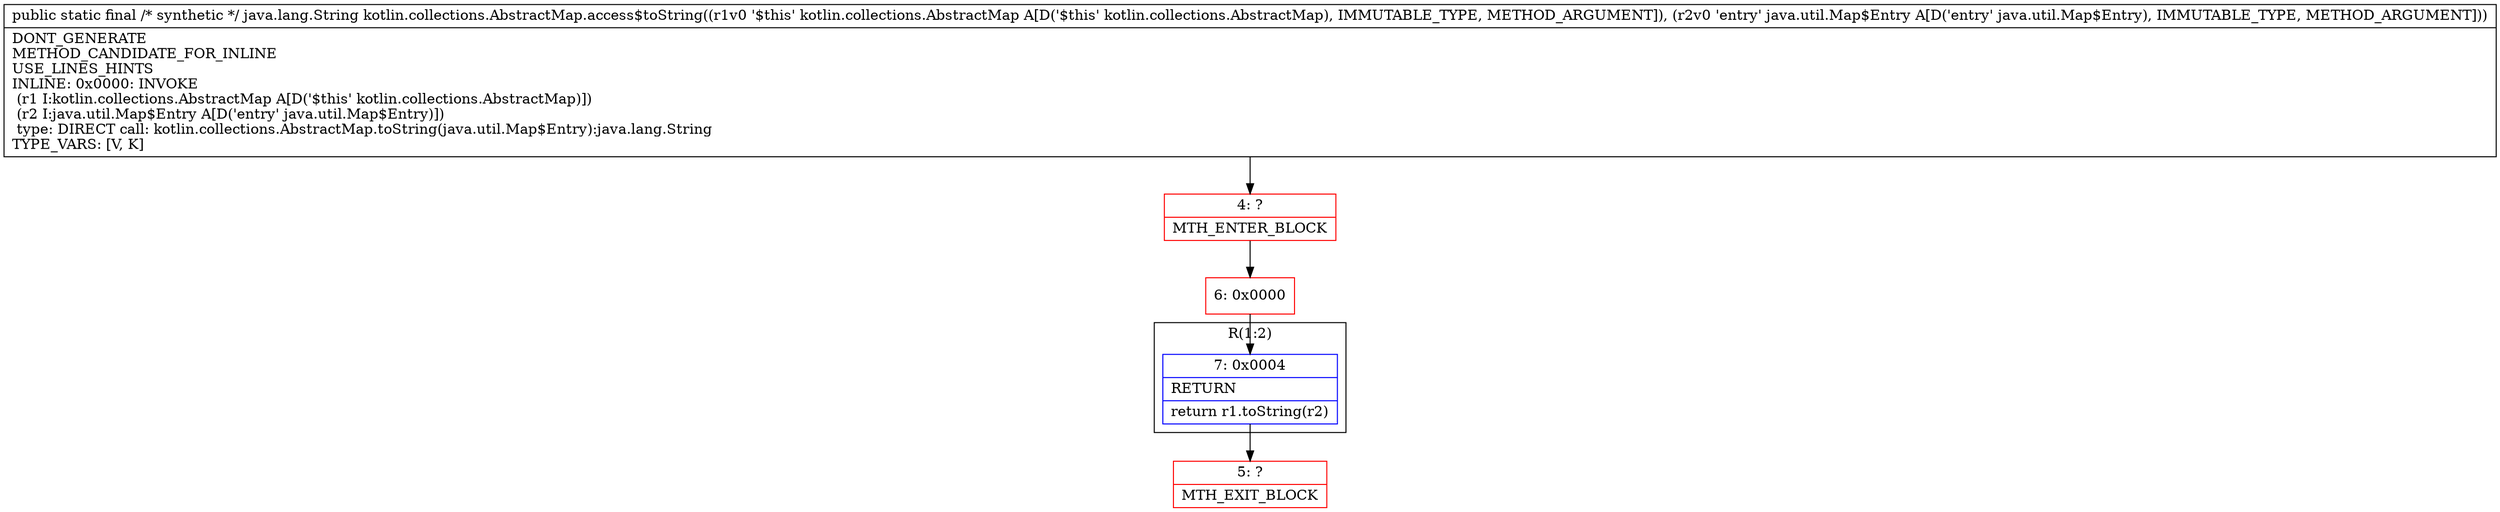 digraph "CFG forkotlin.collections.AbstractMap.access$toString(Lkotlin\/collections\/AbstractMap;Ljava\/util\/Map$Entry;)Ljava\/lang\/String;" {
subgraph cluster_Region_1338043416 {
label = "R(1:2)";
node [shape=record,color=blue];
Node_7 [shape=record,label="{7\:\ 0x0004|RETURN\l|return r1.toString(r2)\l}"];
}
Node_4 [shape=record,color=red,label="{4\:\ ?|MTH_ENTER_BLOCK\l}"];
Node_6 [shape=record,color=red,label="{6\:\ 0x0000}"];
Node_5 [shape=record,color=red,label="{5\:\ ?|MTH_EXIT_BLOCK\l}"];
MethodNode[shape=record,label="{public static final \/* synthetic *\/ java.lang.String kotlin.collections.AbstractMap.access$toString((r1v0 '$this' kotlin.collections.AbstractMap A[D('$this' kotlin.collections.AbstractMap), IMMUTABLE_TYPE, METHOD_ARGUMENT]), (r2v0 'entry' java.util.Map$Entry A[D('entry' java.util.Map$Entry), IMMUTABLE_TYPE, METHOD_ARGUMENT]))  | DONT_GENERATE\lMETHOD_CANDIDATE_FOR_INLINE\lUSE_LINES_HINTS\lINLINE: 0x0000: INVOKE  \l  (r1 I:kotlin.collections.AbstractMap A[D('$this' kotlin.collections.AbstractMap)])\l  (r2 I:java.util.Map$Entry A[D('entry' java.util.Map$Entry)])\l type: DIRECT call: kotlin.collections.AbstractMap.toString(java.util.Map$Entry):java.lang.String\lTYPE_VARS: [V, K]\l}"];
MethodNode -> Node_4;Node_7 -> Node_5;
Node_4 -> Node_6;
Node_6 -> Node_7;
}

